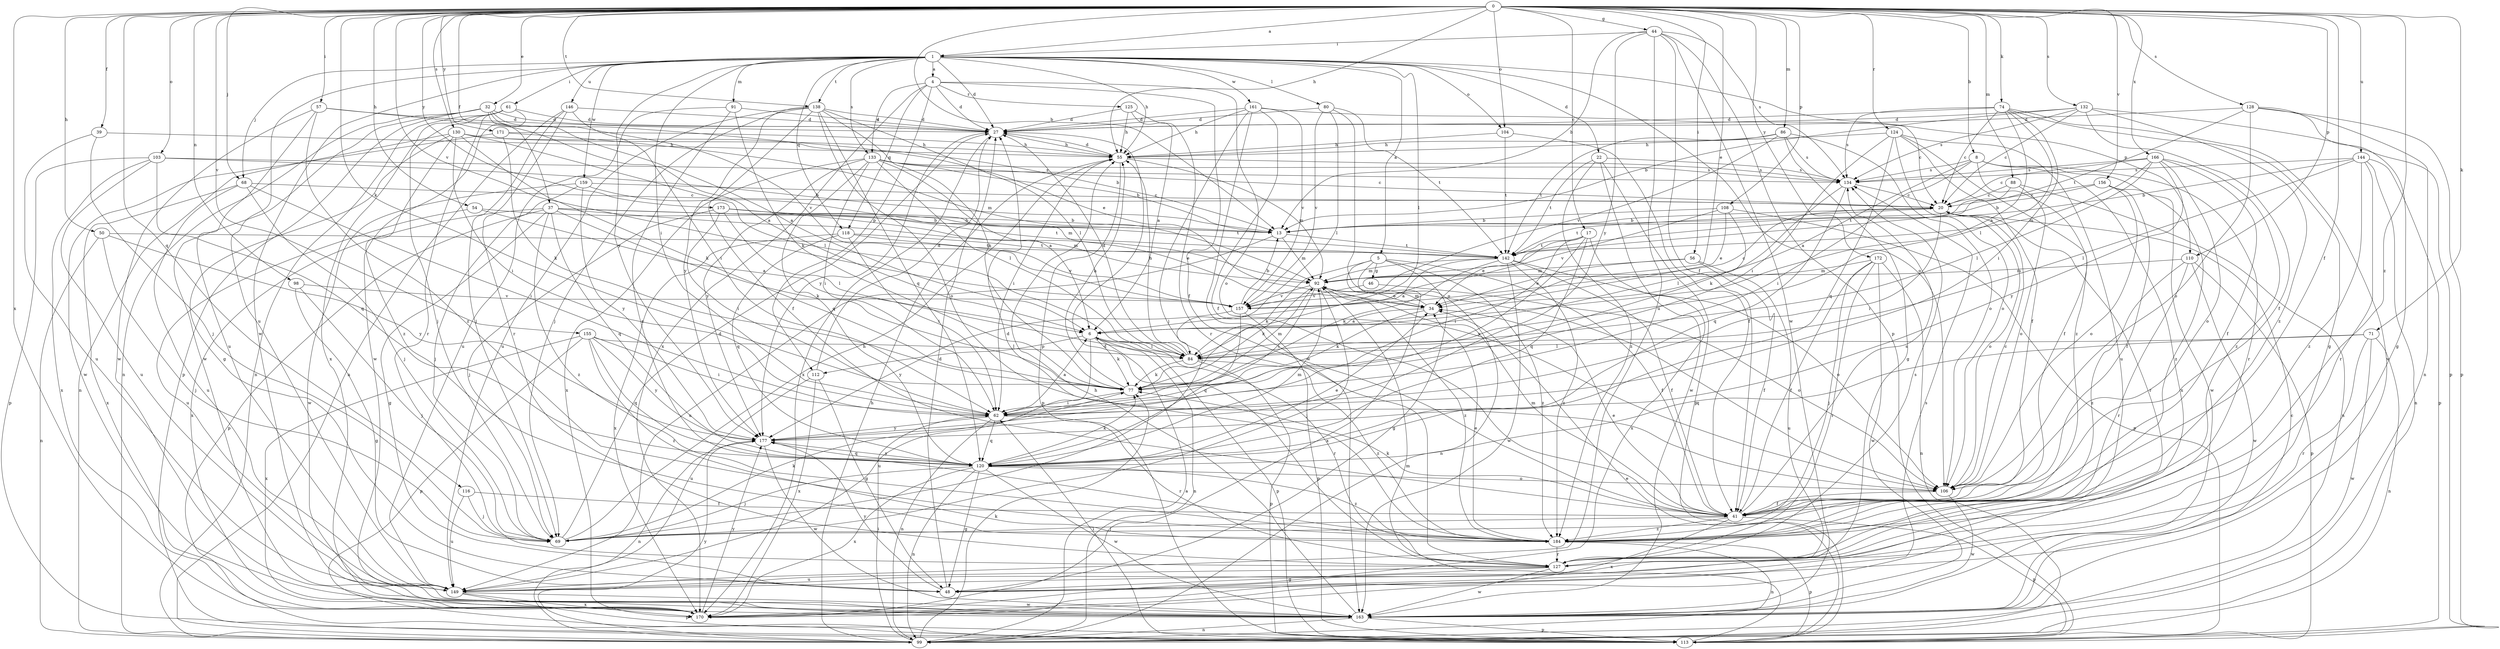 strict digraph  {
0;
1;
4;
5;
6;
8;
13;
17;
20;
22;
27;
32;
34;
37;
39;
41;
44;
46;
48;
50;
54;
55;
56;
57;
61;
62;
68;
69;
71;
74;
77;
80;
84;
86;
88;
91;
92;
98;
99;
103;
104;
106;
108;
110;
112;
113;
116;
118;
120;
124;
125;
127;
128;
130;
132;
133;
134;
138;
142;
144;
146;
149;
155;
156;
157;
159;
161;
163;
166;
170;
171;
172;
173;
177;
184;
0 -> 1  [label=a];
0 -> 8  [label=b];
0 -> 13  [label=b];
0 -> 17  [label=c];
0 -> 32  [label=e];
0 -> 34  [label=e];
0 -> 37  [label=f];
0 -> 39  [label=f];
0 -> 41  [label=f];
0 -> 44  [label=g];
0 -> 50  [label=h];
0 -> 54  [label=h];
0 -> 55  [label=h];
0 -> 56  [label=i];
0 -> 57  [label=i];
0 -> 68  [label=j];
0 -> 71  [label=k];
0 -> 74  [label=k];
0 -> 77  [label=k];
0 -> 86  [label=m];
0 -> 88  [label=m];
0 -> 98  [label=n];
0 -> 103  [label=o];
0 -> 104  [label=o];
0 -> 108  [label=p];
0 -> 110  [label=p];
0 -> 116  [label=q];
0 -> 124  [label=r];
0 -> 128  [label=s];
0 -> 130  [label=s];
0 -> 132  [label=s];
0 -> 138  [label=t];
0 -> 144  [label=u];
0 -> 155  [label=v];
0 -> 156  [label=v];
0 -> 157  [label=v];
0 -> 166  [label=x];
0 -> 170  [label=x];
0 -> 171  [label=y];
0 -> 172  [label=y];
0 -> 173  [label=y];
0 -> 184  [label=z];
1 -> 4  [label=a];
1 -> 5  [label=a];
1 -> 22  [label=d];
1 -> 27  [label=d];
1 -> 55  [label=h];
1 -> 61  [label=i];
1 -> 62  [label=i];
1 -> 68  [label=j];
1 -> 80  [label=l];
1 -> 84  [label=l];
1 -> 91  [label=m];
1 -> 104  [label=o];
1 -> 106  [label=o];
1 -> 110  [label=p];
1 -> 118  [label=q];
1 -> 133  [label=s];
1 -> 138  [label=t];
1 -> 146  [label=u];
1 -> 149  [label=u];
1 -> 159  [label=w];
1 -> 161  [label=w];
1 -> 163  [label=w];
1 -> 177  [label=y];
4 -> 27  [label=d];
4 -> 41  [label=f];
4 -> 106  [label=o];
4 -> 112  [label=p];
4 -> 118  [label=q];
4 -> 125  [label=r];
4 -> 133  [label=s];
4 -> 170  [label=x];
5 -> 41  [label=f];
5 -> 46  [label=g];
5 -> 48  [label=g];
5 -> 77  [label=k];
5 -> 99  [label=n];
5 -> 170  [label=x];
5 -> 184  [label=z];
6 -> 77  [label=k];
6 -> 84  [label=l];
6 -> 99  [label=n];
6 -> 112  [label=p];
6 -> 113  [label=p];
6 -> 127  [label=r];
6 -> 149  [label=u];
8 -> 6  [label=a];
8 -> 41  [label=f];
8 -> 62  [label=i];
8 -> 127  [label=r];
8 -> 134  [label=s];
8 -> 163  [label=w];
8 -> 170  [label=x];
13 -> 92  [label=m];
13 -> 142  [label=t];
13 -> 149  [label=u];
17 -> 34  [label=e];
17 -> 62  [label=i];
17 -> 120  [label=q];
17 -> 142  [label=t];
17 -> 170  [label=x];
17 -> 177  [label=y];
20 -> 13  [label=b];
20 -> 62  [label=i];
20 -> 106  [label=o];
20 -> 127  [label=r];
20 -> 142  [label=t];
22 -> 113  [label=p];
22 -> 134  [label=s];
22 -> 142  [label=t];
22 -> 163  [label=w];
22 -> 184  [label=z];
27 -> 55  [label=h];
27 -> 170  [label=x];
27 -> 177  [label=y];
32 -> 6  [label=a];
32 -> 27  [label=d];
32 -> 34  [label=e];
32 -> 99  [label=n];
32 -> 113  [label=p];
32 -> 157  [label=v];
32 -> 163  [label=w];
34 -> 6  [label=a];
34 -> 77  [label=k];
34 -> 92  [label=m];
37 -> 13  [label=b];
37 -> 48  [label=g];
37 -> 77  [label=k];
37 -> 92  [label=m];
37 -> 113  [label=p];
37 -> 120  [label=q];
37 -> 142  [label=t];
37 -> 170  [label=x];
37 -> 184  [label=z];
39 -> 55  [label=h];
39 -> 69  [label=j];
39 -> 149  [label=u];
41 -> 34  [label=e];
41 -> 69  [label=j];
41 -> 77  [label=k];
41 -> 92  [label=m];
41 -> 113  [label=p];
41 -> 134  [label=s];
41 -> 170  [label=x];
41 -> 184  [label=z];
44 -> 13  [label=b];
44 -> 41  [label=f];
44 -> 113  [label=p];
44 -> 134  [label=s];
44 -> 149  [label=u];
44 -> 163  [label=w];
44 -> 177  [label=y];
44 -> 1  [label=i];
46 -> 106  [label=o];
46 -> 157  [label=v];
48 -> 27  [label=d];
48 -> 177  [label=y];
50 -> 69  [label=j];
50 -> 99  [label=n];
50 -> 142  [label=t];
50 -> 177  [label=y];
54 -> 6  [label=a];
54 -> 13  [label=b];
54 -> 149  [label=u];
55 -> 27  [label=d];
55 -> 62  [label=i];
55 -> 92  [label=m];
55 -> 113  [label=p];
55 -> 134  [label=s];
56 -> 34  [label=e];
56 -> 41  [label=f];
56 -> 92  [label=m];
56 -> 149  [label=u];
57 -> 6  [label=a];
57 -> 27  [label=d];
57 -> 149  [label=u];
57 -> 163  [label=w];
57 -> 184  [label=z];
61 -> 27  [label=d];
61 -> 69  [label=j];
61 -> 99  [label=n];
61 -> 127  [label=r];
61 -> 163  [label=w];
61 -> 170  [label=x];
62 -> 6  [label=a];
62 -> 99  [label=n];
62 -> 120  [label=q];
62 -> 127  [label=r];
62 -> 177  [label=y];
68 -> 20  [label=c];
68 -> 62  [label=i];
68 -> 69  [label=j];
68 -> 149  [label=u];
68 -> 170  [label=x];
69 -> 27  [label=d];
69 -> 55  [label=h];
69 -> 77  [label=k];
71 -> 84  [label=l];
71 -> 99  [label=n];
71 -> 120  [label=q];
71 -> 127  [label=r];
71 -> 163  [label=w];
74 -> 6  [label=a];
74 -> 20  [label=c];
74 -> 27  [label=d];
74 -> 48  [label=g];
74 -> 62  [label=i];
74 -> 84  [label=l];
74 -> 134  [label=s];
74 -> 163  [label=w];
77 -> 55  [label=h];
77 -> 62  [label=i];
77 -> 92  [label=m];
80 -> 27  [label=d];
80 -> 84  [label=l];
80 -> 106  [label=o];
80 -> 142  [label=t];
80 -> 157  [label=v];
84 -> 27  [label=d];
84 -> 55  [label=h];
84 -> 77  [label=k];
84 -> 113  [label=p];
84 -> 184  [label=z];
86 -> 48  [label=g];
86 -> 55  [label=h];
86 -> 106  [label=o];
86 -> 134  [label=s];
86 -> 142  [label=t];
86 -> 157  [label=v];
88 -> 20  [label=c];
88 -> 99  [label=n];
88 -> 106  [label=o];
88 -> 142  [label=t];
91 -> 27  [label=d];
91 -> 77  [label=k];
91 -> 149  [label=u];
91 -> 184  [label=z];
92 -> 34  [label=e];
92 -> 62  [label=i];
92 -> 69  [label=j];
92 -> 77  [label=k];
92 -> 157  [label=v];
92 -> 184  [label=z];
98 -> 48  [label=g];
98 -> 69  [label=j];
98 -> 157  [label=v];
99 -> 6  [label=a];
99 -> 55  [label=h];
99 -> 62  [label=i];
99 -> 77  [label=k];
99 -> 177  [label=y];
103 -> 13  [label=b];
103 -> 113  [label=p];
103 -> 120  [label=q];
103 -> 134  [label=s];
103 -> 149  [label=u];
103 -> 170  [label=x];
104 -> 41  [label=f];
104 -> 55  [label=h];
104 -> 142  [label=t];
106 -> 20  [label=c];
106 -> 41  [label=f];
106 -> 163  [label=w];
108 -> 13  [label=b];
108 -> 34  [label=e];
108 -> 84  [label=l];
108 -> 113  [label=p];
108 -> 157  [label=v];
110 -> 92  [label=m];
110 -> 113  [label=p];
110 -> 127  [label=r];
110 -> 163  [label=w];
110 -> 184  [label=z];
112 -> 27  [label=d];
112 -> 48  [label=g];
112 -> 149  [label=u];
112 -> 170  [label=x];
113 -> 34  [label=e];
113 -> 62  [label=i];
113 -> 92  [label=m];
116 -> 41  [label=f];
116 -> 69  [label=j];
116 -> 149  [label=u];
118 -> 62  [label=i];
118 -> 120  [label=q];
118 -> 142  [label=t];
118 -> 157  [label=v];
118 -> 170  [label=x];
120 -> 34  [label=e];
120 -> 48  [label=g];
120 -> 69  [label=j];
120 -> 77  [label=k];
120 -> 92  [label=m];
120 -> 99  [label=n];
120 -> 106  [label=o];
120 -> 163  [label=w];
120 -> 170  [label=x];
120 -> 177  [label=y];
120 -> 184  [label=z];
124 -> 41  [label=f];
124 -> 55  [label=h];
124 -> 62  [label=i];
124 -> 106  [label=o];
124 -> 120  [label=q];
124 -> 149  [label=u];
124 -> 184  [label=z];
125 -> 6  [label=a];
125 -> 27  [label=d];
125 -> 55  [label=h];
125 -> 127  [label=r];
127 -> 27  [label=d];
127 -> 48  [label=g];
127 -> 134  [label=s];
127 -> 149  [label=u];
127 -> 163  [label=w];
128 -> 27  [label=d];
128 -> 48  [label=g];
128 -> 99  [label=n];
128 -> 106  [label=o];
128 -> 113  [label=p];
128 -> 142  [label=t];
130 -> 13  [label=b];
130 -> 48  [label=g];
130 -> 55  [label=h];
130 -> 62  [label=i];
130 -> 77  [label=k];
130 -> 84  [label=l];
130 -> 99  [label=n];
130 -> 184  [label=z];
132 -> 13  [label=b];
132 -> 20  [label=c];
132 -> 27  [label=d];
132 -> 41  [label=f];
132 -> 113  [label=p];
132 -> 134  [label=s];
132 -> 184  [label=z];
133 -> 6  [label=a];
133 -> 13  [label=b];
133 -> 20  [label=c];
133 -> 62  [label=i];
133 -> 84  [label=l];
133 -> 120  [label=q];
133 -> 134  [label=s];
133 -> 170  [label=x];
133 -> 177  [label=y];
134 -> 20  [label=c];
134 -> 77  [label=k];
134 -> 120  [label=q];
138 -> 27  [label=d];
138 -> 41  [label=f];
138 -> 69  [label=j];
138 -> 77  [label=k];
138 -> 84  [label=l];
138 -> 106  [label=o];
138 -> 120  [label=q];
138 -> 149  [label=u];
138 -> 177  [label=y];
142 -> 6  [label=a];
142 -> 41  [label=f];
142 -> 77  [label=k];
142 -> 92  [label=m];
142 -> 106  [label=o];
142 -> 163  [label=w];
142 -> 184  [label=z];
144 -> 13  [label=b];
144 -> 84  [label=l];
144 -> 99  [label=n];
144 -> 113  [label=p];
144 -> 127  [label=r];
144 -> 134  [label=s];
144 -> 184  [label=z];
146 -> 27  [label=d];
146 -> 62  [label=i];
146 -> 69  [label=j];
146 -> 99  [label=n];
146 -> 127  [label=r];
149 -> 113  [label=p];
149 -> 163  [label=w];
149 -> 170  [label=x];
155 -> 62  [label=i];
155 -> 84  [label=l];
155 -> 113  [label=p];
155 -> 120  [label=q];
155 -> 170  [label=x];
155 -> 177  [label=y];
155 -> 184  [label=z];
156 -> 13  [label=b];
156 -> 20  [label=c];
156 -> 41  [label=f];
156 -> 106  [label=o];
156 -> 184  [label=z];
157 -> 13  [label=b];
157 -> 20  [label=c];
157 -> 113  [label=p];
157 -> 120  [label=q];
157 -> 177  [label=y];
159 -> 20  [label=c];
159 -> 69  [label=j];
159 -> 92  [label=m];
159 -> 163  [label=w];
159 -> 177  [label=y];
161 -> 20  [label=c];
161 -> 27  [label=d];
161 -> 41  [label=f];
161 -> 55  [label=h];
161 -> 69  [label=j];
161 -> 157  [label=v];
161 -> 163  [label=w];
163 -> 20  [label=c];
163 -> 55  [label=h];
163 -> 99  [label=n];
163 -> 113  [label=p];
166 -> 20  [label=c];
166 -> 41  [label=f];
166 -> 84  [label=l];
166 -> 92  [label=m];
166 -> 106  [label=o];
166 -> 134  [label=s];
166 -> 177  [label=y];
166 -> 184  [label=z];
170 -> 134  [label=s];
170 -> 177  [label=y];
171 -> 55  [label=h];
171 -> 77  [label=k];
171 -> 92  [label=m];
171 -> 163  [label=w];
172 -> 41  [label=f];
172 -> 69  [label=j];
172 -> 92  [label=m];
172 -> 99  [label=n];
172 -> 127  [label=r];
172 -> 163  [label=w];
173 -> 13  [label=b];
173 -> 34  [label=e];
173 -> 62  [label=i];
173 -> 69  [label=j];
173 -> 84  [label=l];
173 -> 142  [label=t];
177 -> 99  [label=n];
177 -> 120  [label=q];
177 -> 163  [label=w];
184 -> 27  [label=d];
184 -> 34  [label=e];
184 -> 99  [label=n];
184 -> 113  [label=p];
184 -> 127  [label=r];
}
